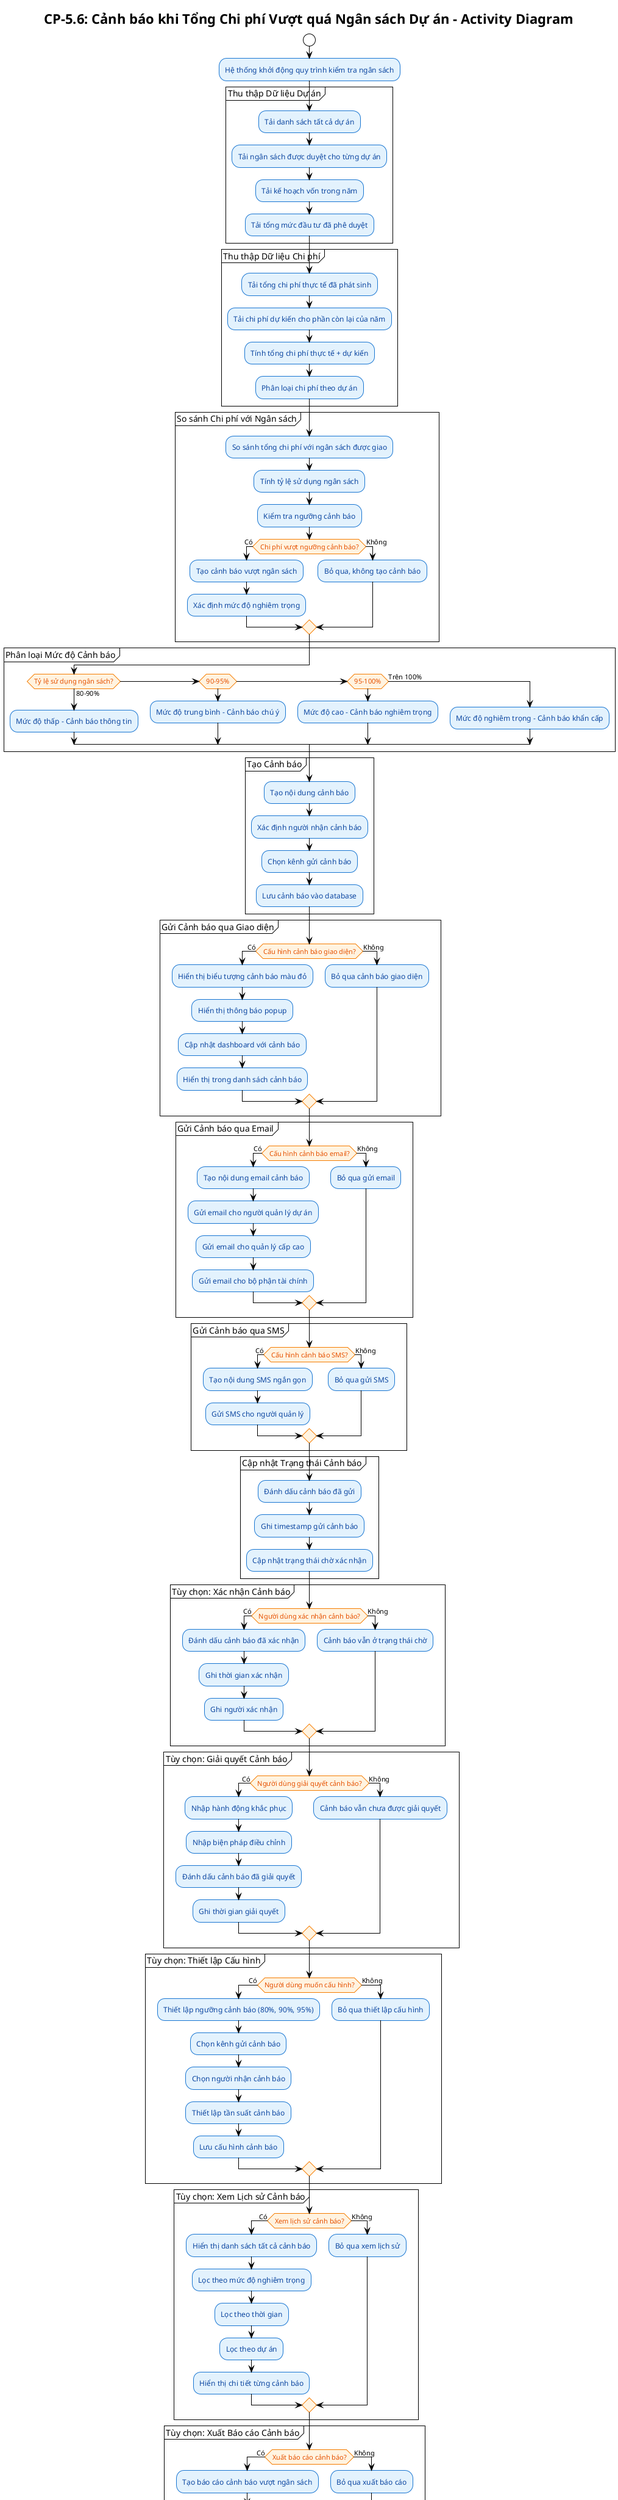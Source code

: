 @startuml CP-5.6 Activity Diagram
!theme plain
skinparam backgroundColor #FFFFFF
skinparam activity {
  BackgroundColor #E3F2FD
  BorderColor #1976D2
  FontColor #0D47A1
}
skinparam activityDiamond {
  BackgroundColor #FFF3E0
  BorderColor #F57C00
  FontColor #E65100
}
skinparam activityStart {
  BackgroundColor #C8E6C9
  BorderColor #388E3C
  FontColor #1B5E20
}
skinparam activityEnd {
  BackgroundColor #FFCDD2
  BorderColor #D32F2F
  FontColor #B71C1C
}

title CP-5.6: Cảnh báo khi Tổng Chi phí Vượt quá Ngân sách Dự án - Activity Diagram

start

:Hệ thống khởi động quy trình kiểm tra ngân sách;

partition "Thu thập Dữ liệu Dự án" {
  :Tải danh sách tất cả dự án;
  :Tải ngân sách được duyệt cho từng dự án;
  :Tải kế hoạch vốn trong năm;
  :Tải tổng mức đầu tư đã phê duyệt;
}

partition "Thu thập Dữ liệu Chi phí" {
  :Tải tổng chi phí thực tế đã phát sinh;
  :Tải chi phí dự kiến cho phần còn lại của năm;
  :Tính tổng chi phí thực tế + dự kiến;
  :Phân loại chi phí theo dự án;
}

partition "So sánh Chi phí với Ngân sách" {
  :So sánh tổng chi phí với ngân sách được giao;
  :Tính tỷ lệ sử dụng ngân sách;
  :Kiểm tra ngưỡng cảnh báo;
  
  if (Chi phí vượt ngưỡng cảnh báo?) then (Có)
    :Tạo cảnh báo vượt ngân sách;
    :Xác định mức độ nghiêm trọng;
  else (Không)
    :Bỏ qua, không tạo cảnh báo;
  endif
}

partition "Phân loại Mức độ Cảnh báo" {
  if (Tỷ lệ sử dụng ngân sách?) then (80-90%)
    :Mức độ thấp - Cảnh báo thông tin;
  elseif (90-95%) then
    :Mức độ trung bình - Cảnh báo chú ý;
  elseif (95-100%) then
    :Mức độ cao - Cảnh báo nghiêm trọng;
  else (Trên 100%)
    :Mức độ nghiêm trọng - Cảnh báo khẩn cấp;
  endif
}

partition "Tạo Cảnh báo" {
  :Tạo nội dung cảnh báo;
  :Xác định người nhận cảnh báo;
  :Chọn kênh gửi cảnh báo;
  :Lưu cảnh báo vào database;
}

partition "Gửi Cảnh báo qua Giao diện" {
  if (Cấu hình cảnh báo giao diện?) then (Có)
    :Hiển thị biểu tượng cảnh báo màu đỏ;
    :Hiển thị thông báo popup;
    :Cập nhật dashboard với cảnh báo;
    :Hiển thị trong danh sách cảnh báo;
  else (Không)
    :Bỏ qua cảnh báo giao diện;
  endif
}

partition "Gửi Cảnh báo qua Email" {
  if (Cấu hình cảnh báo email?) then (Có)
    :Tạo nội dung email cảnh báo;
    :Gửi email cho người quản lý dự án;
    :Gửi email cho quản lý cấp cao;
    :Gửi email cho bộ phận tài chính;
  else (Không)
    :Bỏ qua gửi email;
  endif
}

partition "Gửi Cảnh báo qua SMS" {
  if (Cấu hình cảnh báo SMS?) then (Có)
    :Tạo nội dung SMS ngắn gọn;
    :Gửi SMS cho người quản lý;
  else (Không)
    :Bỏ qua gửi SMS;
  endif
}

partition "Cập nhật Trạng thái Cảnh báo" {
  :Đánh dấu cảnh báo đã gửi;
  :Ghi timestamp gửi cảnh báo;
  :Cập nhật trạng thái chờ xác nhận;
}

partition "Tùy chọn: Xác nhận Cảnh báo" {
  if (Người dùng xác nhận cảnh báo?) then (Có)
    :Đánh dấu cảnh báo đã xác nhận;
    :Ghi thời gian xác nhận;
    :Ghi người xác nhận;
  else (Không)
    :Cảnh báo vẫn ở trạng thái chờ;
  endif
}

partition "Tùy chọn: Giải quyết Cảnh báo" {
  if (Người dùng giải quyết cảnh báo?) then (Có)
    :Nhập hành động khắc phục;
    :Nhập biện pháp điều chỉnh;
    :Đánh dấu cảnh báo đã giải quyết;
    :Ghi thời gian giải quyết;
  else (Không)
    :Cảnh báo vẫn chưa được giải quyết;
  endif
}

partition "Tùy chọn: Thiết lập Cấu hình" {
  if (Người dùng muốn cấu hình?) then (Có)
    :Thiết lập ngưỡng cảnh báo (80%, 90%, 95%);
    :Chọn kênh gửi cảnh báo;
    :Chọn người nhận cảnh báo;
    :Thiết lập tần suất cảnh báo;
    :Lưu cấu hình cảnh báo;
  else (Không)
    :Bỏ qua thiết lập cấu hình;
  endif
}

partition "Tùy chọn: Xem Lịch sử Cảnh báo" {
  if (Xem lịch sử cảnh báo?) then (Có)
    :Hiển thị danh sách tất cả cảnh báo;
    :Lọc theo mức độ nghiêm trọng;
    :Lọc theo thời gian;
    :Lọc theo dự án;
    :Hiển thị chi tiết từng cảnh báo;
  else (Không)
    :Bỏ qua xem lịch sử;
  endif
}

partition "Tùy chọn: Xuất Báo cáo Cảnh báo" {
  if (Xuất báo cáo cảnh báo?) then (Có)
    :Tạo báo cáo cảnh báo vượt ngân sách;
    :Bao gồm thống kê và phân tích;
    :Xuất file Excel/PDF;
    :Gửi báo cáo qua email;
  else (Không)
    :Bỏ qua xuất báo cáo;
  endif
}

partition "Tùy chọn: Lên lịch Cảnh báo Định kỳ" {
  if (Lên lịch cảnh báo định kỳ?) then (Có)
    :Thiết lập tần suất kiểm tra (hàng ngày/tuần/tháng);
    :Chọn thời gian gửi cảnh báo;
    :Chọn người nhận định kỳ;
    :Lưu lịch trình cảnh báo;
  else (Không)
    :Bỏ qua lên lịch định kỳ;
  endif
}

stop

@enduml
